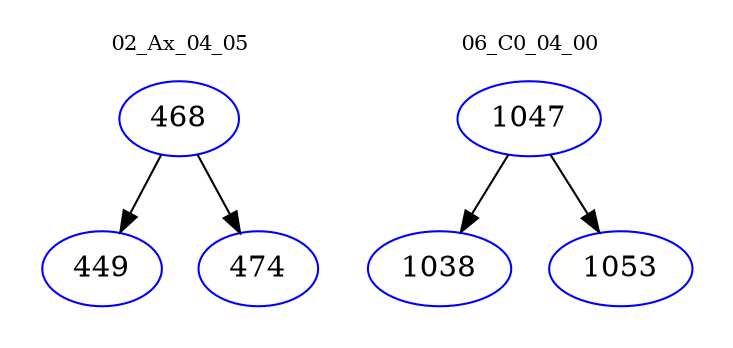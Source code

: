 digraph{
subgraph cluster_0 {
color = white
label = "02_Ax_04_05";
fontsize=10;
T0_468 [label="468", color="blue"]
T0_468 -> T0_449 [color="black"]
T0_449 [label="449", color="blue"]
T0_468 -> T0_474 [color="black"]
T0_474 [label="474", color="blue"]
}
subgraph cluster_1 {
color = white
label = "06_C0_04_00";
fontsize=10;
T1_1047 [label="1047", color="blue"]
T1_1047 -> T1_1038 [color="black"]
T1_1038 [label="1038", color="blue"]
T1_1047 -> T1_1053 [color="black"]
T1_1053 [label="1053", color="blue"]
}
}
